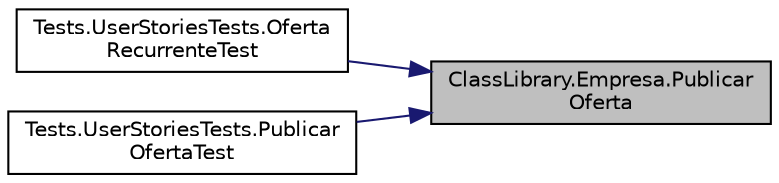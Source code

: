 digraph "ClassLibrary.Empresa.PublicarOferta"
{
 // INTERACTIVE_SVG=YES
 // LATEX_PDF_SIZE
  edge [fontname="Helvetica",fontsize="10",labelfontname="Helvetica",labelfontsize="10"];
  node [fontname="Helvetica",fontsize="10",shape=record];
  rankdir="RL";
  Node1 [label="ClassLibrary.Empresa.Publicar\lOferta",height=0.2,width=0.4,color="black", fillcolor="grey75", style="filled", fontcolor="black",tooltip="Crea una nueva Oferta y la añade a la lista de ofertas de la empresa."];
  Node1 -> Node2 [dir="back",color="midnightblue",fontsize="10",style="solid",fontname="Helvetica"];
  Node2 [label="Tests.UserStoriesTests.Oferta\lRecurrenteTest",height=0.2,width=0.4,color="black", fillcolor="white", style="filled",URL="$classTests_1_1UserStoriesTests.html#ae50fb9b2414a5d68c5e6f5c075a11dfb",tooltip="Prueba para la historia de usuario 9 y 10: Recurrencia de ofertas"];
  Node1 -> Node3 [dir="back",color="midnightblue",fontsize="10",style="solid",fontname="Helvetica"];
  Node3 [label="Tests.UserStoriesTests.Publicar\lOfertaTest",height=0.2,width=0.4,color="black", fillcolor="white", style="filled",URL="$classTests_1_1UserStoriesTests.html#a45f61a5bfa9e579a076fcfcda7a8bc83",tooltip="Prueba para las historias de usuario 3, 4, 5 y 6:"];
}

